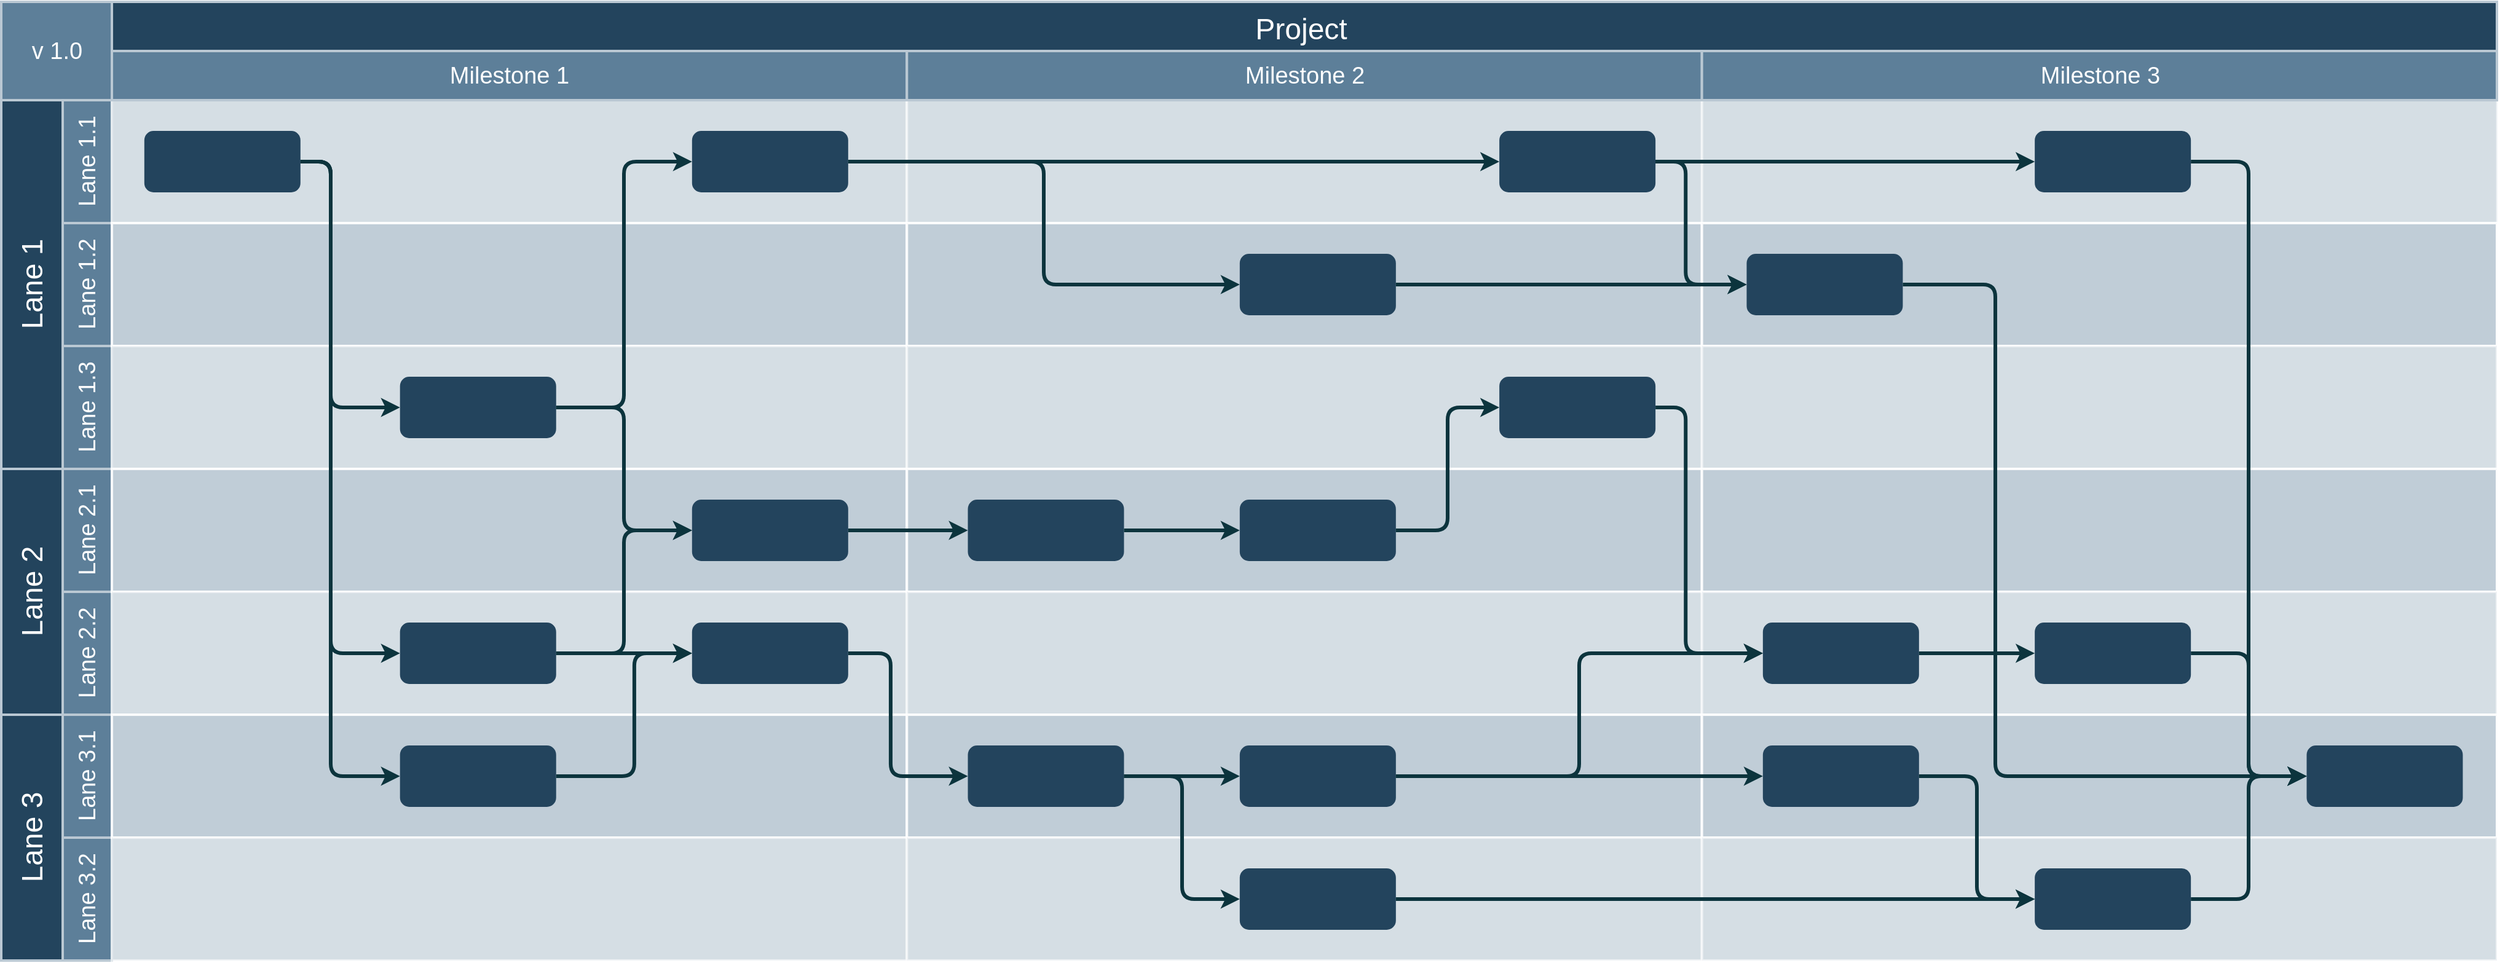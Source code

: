 <mxfile version="22.1.21" type="github">
  <diagram id="6a731a19-8d31-9384-78a2-239565b7b9f0" name="Page-1">
    <mxGraphModel dx="1408" dy="-79" grid="1" gridSize="10" guides="1" tooltips="1" connect="1" arrows="1" fold="1" page="1" pageScale="1" pageWidth="1169" pageHeight="827" background="none" math="0" shadow="0">
      <root>
        <mxCell id="0" />
        <mxCell id="1" parent="0" />
        <mxCell id="56" value="Project&#xa;" style="strokeColor=#BAC8D3;fillColor=#23445D;fontSize=24;strokeWidth=2;fontFamily=Helvetica;html=1;fontColor=#FFFFFF;fontStyle=0;spacingBottom=8;spacingRight=0;spacingLeft=83;" parent="1" vertex="1">
          <mxGeometry x="154" y="850.5" width="2030" height="80" as="geometry" />
        </mxCell>
        <mxCell id="57" value="Lane 1" style="strokeColor=#BAC8D3;fillColor=#23445D;fontSize=24;strokeWidth=2;horizontal=0;fontFamily=Helvetica;html=1;fontColor=#FFFFFF;fontStyle=0" parent="1" vertex="1">
          <mxGeometry x="154" y="930.5" width="50" height="300" as="geometry" />
        </mxCell>
        <mxCell id="58" value="Lane 1.1" style="strokeColor=#BAC8D3;fillColor=#5d7f99;fontSize=19;strokeWidth=2;horizontal=0;fontFamily=Helvetica;html=1;labelBackgroundColor=none;fontColor=#FFFFFF;" parent="1" vertex="1">
          <mxGeometry x="204" y="930.5" width="40" height="100" as="geometry" />
        </mxCell>
        <mxCell id="59" value="v 1.0" style="strokeColor=#BAC8D3;fillColor=#5d7f99;fontSize=19;strokeWidth=2;fontFamily=Helvetica;html=1;labelBackgroundColor=none;fontColor=#FFFFFF;" parent="1" vertex="1">
          <mxGeometry x="154" y="850.5" width="90" height="80" as="geometry" />
        </mxCell>
        <mxCell id="60" value="Lane 1.2" style="strokeColor=#BAC8D3;fillColor=#5d7f99;fontSize=19;strokeWidth=2;horizontal=0;fontFamily=Helvetica;html=1;labelBackgroundColor=none;fontColor=#FFFFFF;" parent="1" vertex="1">
          <mxGeometry x="204" y="1030.5" width="40" height="100" as="geometry" />
        </mxCell>
        <mxCell id="61" value="Lane 1.3" style="strokeColor=#BAC8D3;fillColor=#5d7f99;fontSize=19;strokeWidth=2;horizontal=0;fontFamily=Helvetica;html=1;labelBackgroundColor=none;fontColor=#FFFFFF;" parent="1" vertex="1">
          <mxGeometry x="204" y="1130.5" width="40" height="100" as="geometry" />
        </mxCell>
        <mxCell id="62" value="Lane 2.2" style="strokeColor=#BAC8D3;fillColor=#5d7f99;fontSize=19;strokeWidth=2;horizontal=0;fontFamily=Helvetica;html=1;labelBackgroundColor=none;fontColor=#FFFFFF;" parent="1" vertex="1">
          <mxGeometry x="204" y="1330.5" width="40" height="100" as="geometry" />
        </mxCell>
        <mxCell id="63" value="Lane 2.1" style="strokeColor=#BAC8D3;fillColor=#5d7f99;fontSize=19;strokeWidth=2;horizontal=0;fontFamily=Helvetica;html=1;labelBackgroundColor=none;fontColor=#FFFFFF;" parent="1" vertex="1">
          <mxGeometry x="204" y="1230.5" width="40" height="100" as="geometry" />
        </mxCell>
        <mxCell id="64" value="Lane 2" style="strokeColor=#BAC8D3;fillColor=#23445D;fontSize=24;strokeWidth=2;horizontal=0;fontFamily=Helvetica;html=1;fontColor=#FFFFFF;fontStyle=0" parent="1" vertex="1">
          <mxGeometry x="154" y="1230.5" width="50" height="200" as="geometry" />
        </mxCell>
        <mxCell id="65" value="Lane 3.2" style="strokeColor=#BAC8D3;fillColor=#5d7f99;fontSize=19;strokeWidth=2;horizontal=0;fontFamily=Helvetica;html=1;labelBackgroundColor=none;fontColor=#FFFFFF;" parent="1" vertex="1">
          <mxGeometry x="204" y="1530.5" width="40" height="100" as="geometry" />
        </mxCell>
        <mxCell id="66" value="Lane 3.1" style="strokeColor=#BAC8D3;fillColor=#5d7f99;fontSize=19;strokeWidth=2;horizontal=0;fontFamily=Helvetica;html=1;labelBackgroundColor=none;fontColor=#FFFFFF;" parent="1" vertex="1">
          <mxGeometry x="204" y="1430.5" width="40" height="100" as="geometry" />
        </mxCell>
        <mxCell id="67" value="Lane 3" style="strokeColor=#BAC8D3;fillColor=#23445D;fontSize=24;strokeWidth=2;horizontal=0;fontFamily=Helvetica;html=1;fontColor=#FFFFFF;fontStyle=0" parent="1" vertex="1">
          <mxGeometry x="154" y="1430.5" width="50" height="200" as="geometry" />
        </mxCell>
        <mxCell id="68" value="" style="strokeColor=#FFFFFF;fillColor=#BAC8D3;fontSize=18;strokeWidth=2;fontFamily=Helvetica;html=1;opacity=60;" parent="1" vertex="1">
          <mxGeometry x="244" y="930.5" width="646.667" height="100" as="geometry" />
        </mxCell>
        <mxCell id="69" value="" style="strokeColor=#FFFFFF;fillColor=#BAC8D3;fontSize=18;strokeWidth=2;fontFamily=Helvetica;html=1;opacity=90;" parent="1" vertex="1">
          <mxGeometry x="244" y="1030.5" width="646.667" height="100" as="geometry" />
        </mxCell>
        <mxCell id="70" value="" style="strokeColor=#FFFFFF;fillColor=#BAC8D3;fontSize=18;strokeWidth=2;fontFamily=Helvetica;html=1;opacity=60;" parent="1" vertex="1">
          <mxGeometry x="244" y="1130.5" width="646.667" height="100" as="geometry" />
        </mxCell>
        <mxCell id="71" value="" style="strokeColor=#FFFFFF;fillColor=#BAC8D3;fontSize=18;strokeWidth=2;fontFamily=Helvetica;html=1;opacity=90;" parent="1" vertex="1">
          <mxGeometry x="244" y="1230.5" width="646.667" height="100" as="geometry" />
        </mxCell>
        <mxCell id="72" value="" style="strokeColor=#FFFFFF;fillColor=#BAC8D3;fontSize=18;strokeWidth=2;fontFamily=Helvetica;html=1;opacity=60;" parent="1" vertex="1">
          <mxGeometry x="244" y="1330.5" width="646.667" height="100" as="geometry" />
        </mxCell>
        <mxCell id="73" value="" style="strokeColor=#FFFFFF;fillColor=#BAC8D3;fontSize=18;strokeWidth=2;fontFamily=Helvetica;html=1;opacity=90;" parent="1" vertex="1">
          <mxGeometry x="244" y="1430.5" width="646.667" height="100" as="geometry" />
        </mxCell>
        <mxCell id="74" value="" style="strokeColor=#FFFFFF;fillColor=#BAC8D3;fontSize=18;strokeWidth=2;fontFamily=Helvetica;html=1;opacity=60;" parent="1" vertex="1">
          <mxGeometry x="244" y="1530.5" width="646.667" height="100" as="geometry" />
        </mxCell>
        <mxCell id="75" value="" style="strokeColor=#FFFFFF;fillColor=#BAC8D3;fontSize=18;strokeWidth=2;fontFamily=Helvetica;html=1;opacity=60;" parent="1" vertex="1">
          <mxGeometry x="890.667" y="930.5" width="647" height="100" as="geometry" />
        </mxCell>
        <mxCell id="76" value="" style="strokeColor=#FFFFFF;fillColor=#BAC8D3;fontSize=18;strokeWidth=2;fontFamily=Helvetica;html=1;opacity=90;" parent="1" vertex="1">
          <mxGeometry x="890.667" y="1030.5" width="646.667" height="100" as="geometry" />
        </mxCell>
        <mxCell id="77" value="" style="strokeColor=#FFFFFF;fillColor=#BAC8D3;fontSize=18;strokeWidth=2;fontFamily=Helvetica;html=1;opacity=60;" parent="1" vertex="1">
          <mxGeometry x="890.667" y="1130.5" width="646.667" height="100" as="geometry" />
        </mxCell>
        <mxCell id="78" value="" style="strokeColor=#FFFFFF;fillColor=#BAC8D3;fontSize=18;strokeWidth=2;fontFamily=Helvetica;html=1;opacity=90;" parent="1" vertex="1">
          <mxGeometry x="890.667" y="1230.5" width="646.667" height="100" as="geometry" />
        </mxCell>
        <mxCell id="79" value="" style="strokeColor=#FFFFFF;fillColor=#BAC8D3;fontSize=18;strokeWidth=2;fontFamily=Helvetica;html=1;opacity=60;" parent="1" vertex="1">
          <mxGeometry x="890.667" y="1330.5" width="646.667" height="100" as="geometry" />
        </mxCell>
        <mxCell id="80" value="" style="strokeColor=#FFFFFF;fillColor=#BAC8D3;fontSize=18;strokeWidth=2;fontFamily=Helvetica;html=1;opacity=90;" parent="1" vertex="1">
          <mxGeometry x="890.667" y="1430.5" width="646.667" height="100" as="geometry" />
        </mxCell>
        <mxCell id="81" value="" style="strokeColor=#FFFFFF;fillColor=#BAC8D3;fontSize=18;strokeWidth=2;fontFamily=Helvetica;html=1;opacity=60;fontStyle=4" parent="1" vertex="1">
          <mxGeometry x="890.667" y="1530.5" width="646.667" height="100" as="geometry" />
        </mxCell>
        <mxCell id="82" value="" style="strokeColor=#FFFFFF;fillColor=#BAC8D3;fontSize=18;strokeWidth=2;fontFamily=Helvetica;html=1;opacity=60;" parent="1" vertex="1">
          <mxGeometry x="1537.333" y="930.5" width="647" height="100" as="geometry" />
        </mxCell>
        <mxCell id="83" value="" style="strokeColor=#FFFFFF;fillColor=#BAC8D3;fontSize=18;strokeWidth=2;fontFamily=Helvetica;html=1;opacity=90;" parent="1" vertex="1">
          <mxGeometry x="1537.333" y="1030.5" width="646.667" height="100" as="geometry" />
        </mxCell>
        <mxCell id="84" value="" style="strokeColor=#FFFFFF;fillColor=#BAC8D3;fontSize=18;strokeWidth=2;fontFamily=Helvetica;html=1;opacity=60;" parent="1" vertex="1">
          <mxGeometry x="1537.333" y="1130.5" width="646.667" height="100" as="geometry" />
        </mxCell>
        <mxCell id="85" value="" style="strokeColor=#FFFFFF;fillColor=#BAC8D3;fontSize=18;strokeWidth=2;fontFamily=Helvetica;html=1;opacity=90;" parent="1" vertex="1">
          <mxGeometry x="1537.333" y="1230.5" width="646.667" height="100" as="geometry" />
        </mxCell>
        <mxCell id="86" value="" style="strokeColor=#FFFFFF;fillColor=#BAC8D3;fontSize=18;strokeWidth=2;fontFamily=Helvetica;html=1;opacity=60;" parent="1" vertex="1">
          <mxGeometry x="1537.333" y="1330.5" width="646.667" height="100" as="geometry" />
        </mxCell>
        <mxCell id="87" value="" style="strokeColor=#FFFFFF;fillColor=#BAC8D3;fontSize=18;strokeWidth=2;fontFamily=Helvetica;html=1;opacity=90;" parent="1" vertex="1">
          <mxGeometry x="1537.333" y="1430.5" width="646.667" height="100" as="geometry" />
        </mxCell>
        <mxCell id="88" value="" style="strokeColor=#FFFFFF;fillColor=#BAC8D3;fontSize=18;strokeWidth=2;fontFamily=Helvetica;html=1;opacity=60;fontStyle=4" parent="1" vertex="1">
          <mxGeometry x="1537.333" y="1530.5" width="646.667" height="100" as="geometry" />
        </mxCell>
        <mxCell id="89" style="edgeStyle=orthogonalEdgeStyle;rounded=1;jumpStyle=none;html=1;exitX=1;exitY=0.5;entryX=0;entryY=0.5;labelBackgroundColor=#ffffff;startArrow=none;startFill=0;endArrow=classic;jettySize=auto;orthogonalLoop=1;strokeColor=#0C343D;strokeWidth=3;fontFamily=Helvetica;fontSize=11;fontColor=#000000;" parent="1" source="90" target="92" edge="1">
          <mxGeometry relative="1" as="geometry">
            <Array as="points">
              <mxPoint x="422" y="980.5" />
              <mxPoint x="422" y="1180.5" />
            </Array>
          </mxGeometry>
        </mxCell>
        <mxCell id="90" value="" style="rounded=1;fillColor=#23445D;strokeColor=none;strokeWidth=2;fontFamily=Helvetica;html=1;gradientColor=none;" parent="1" vertex="1">
          <mxGeometry x="270.395" y="955.5" width="127" height="50" as="geometry" />
        </mxCell>
        <mxCell id="91" value="" style="rounded=1;fillColor=#23445D;strokeColor=none;strokeWidth=2;fontFamily=Helvetica;html=1;gradientColor=none;" parent="1" vertex="1">
          <mxGeometry x="715.905" y="955.5" width="127" height="50" as="geometry" />
        </mxCell>
        <mxCell id="92" value="" style="rounded=1;fillColor=#23445D;strokeColor=none;strokeWidth=2;fontFamily=Helvetica;html=1;gradientColor=none;" parent="1" vertex="1">
          <mxGeometry x="478.354" y="1155.5" width="127" height="50" as="geometry" />
        </mxCell>
        <mxCell id="93" value="" style="rounded=1;fillColor=#23445D;strokeColor=none;strokeWidth=2;fontFamily=Helvetica;html=1;gradientColor=none;" parent="1" vertex="1">
          <mxGeometry x="715.905" y="1255.5" width="127" height="50" as="geometry" />
        </mxCell>
        <mxCell id="94" value="" style="rounded=1;fillColor=#23445D;strokeColor=none;strokeWidth=2;fontFamily=Helvetica;html=1;gradientColor=none;" parent="1" vertex="1">
          <mxGeometry x="715.905" y="1355.5" width="127" height="50" as="geometry" />
        </mxCell>
        <mxCell id="95" value="" style="rounded=1;fillColor=#23445D;strokeColor=none;strokeWidth=2;fontFamily=Helvetica;html=1;gradientColor=none;" parent="1" vertex="1">
          <mxGeometry x="478.354" y="1455.5" width="127" height="50" as="geometry" />
        </mxCell>
        <mxCell id="96" value="" style="rounded=1;fillColor=#23445D;strokeColor=none;strokeWidth=2;fontFamily=Helvetica;html=1;gradientColor=none;" parent="1" vertex="1">
          <mxGeometry x="478.354" y="1355.5" width="127" height="50" as="geometry" />
        </mxCell>
        <mxCell id="97" value="" style="rounded=1;fillColor=#23445D;strokeColor=none;strokeWidth=2;fontFamily=Helvetica;html=1;gradientColor=none;" parent="1" vertex="1">
          <mxGeometry x="1161.415" y="1055.5" width="127" height="50" as="geometry" />
        </mxCell>
        <mxCell id="98" value="" style="rounded=1;fillColor=#23445D;strokeColor=none;strokeWidth=2;fontFamily=Helvetica;html=1;gradientColor=none;" parent="1" vertex="1">
          <mxGeometry x="1372.571" y="955.5" width="127" height="50" as="geometry" />
        </mxCell>
        <mxCell id="99" value="" style="rounded=1;fillColor=#23445D;strokeColor=none;strokeWidth=2;gradientColor=none;fontFamily=Helvetica;html=1;" parent="1" vertex="1">
          <mxGeometry x="2029.238" y="1455.5" width="127" height="50" as="geometry" />
        </mxCell>
        <mxCell id="100" value="" style="rounded=1;fillColor=#23445D;strokeColor=none;strokeWidth=2;fontFamily=Helvetica;html=1;gradientColor=none;" parent="1" vertex="1">
          <mxGeometry x="1161.415" y="1255.5" width="127" height="50" as="geometry" />
        </mxCell>
        <mxCell id="101" value="" style="rounded=1;fillColor=#23445D;strokeColor=none;strokeWidth=2;fontFamily=Helvetica;html=1;gradientColor=none;" parent="1" vertex="1">
          <mxGeometry x="1161.415" y="1555.5" width="127" height="50" as="geometry" />
        </mxCell>
        <mxCell id="102" value="" style="rounded=1;fillColor=#23445D;strokeColor=none;strokeWidth=2;fontFamily=Helvetica;html=1;gradientColor=none;" parent="1" vertex="1">
          <mxGeometry x="940.259" y="1455.5" width="127" height="50" as="geometry" />
        </mxCell>
        <mxCell id="103" value="" style="rounded=1;fillColor=#23445D;strokeColor=none;strokeWidth=2;fontFamily=Helvetica;html=1;gradientColor=none;" parent="1" vertex="1">
          <mxGeometry x="1161.415" y="1455.5" width="127" height="50" as="geometry" />
        </mxCell>
        <mxCell id="104" value="" style="rounded=1;fillColor=#23445D;strokeColor=none;strokeWidth=2;fontFamily=Helvetica;html=1;gradientColor=none;" parent="1" vertex="1">
          <mxGeometry x="940.259" y="1255.5" width="127" height="50" as="geometry" />
        </mxCell>
        <mxCell id="105" value="" style="rounded=1;fillColor=#23445D;strokeColor=none;strokeWidth=2;fontFamily=Helvetica;html=1;gradientColor=none;" parent="1" vertex="1">
          <mxGeometry x="1372.571" y="1155.5" width="127" height="50" as="geometry" />
        </mxCell>
        <mxCell id="106" value="" style="rounded=1;fillColor=#23445D;strokeColor=none;strokeWidth=2;gradientColor=none;fontFamily=Helvetica;html=1;" parent="1" vertex="1">
          <mxGeometry x="1586.925" y="1355.5" width="127" height="50" as="geometry" />
        </mxCell>
        <mxCell id="107" value="" style="rounded=1;fillColor=#23445D;strokeColor=none;strokeWidth=2;gradientColor=none;fontFamily=Helvetica;html=1;" parent="1" vertex="1">
          <mxGeometry x="1808.082" y="1355.5" width="127" height="50" as="geometry" />
        </mxCell>
        <mxCell id="108" value="" style="rounded=1;fillColor=#23445D;strokeColor=none;strokeWidth=2;gradientColor=none;fontFamily=Helvetica;html=1;" parent="1" vertex="1">
          <mxGeometry x="1573.728" y="1055.5" width="127" height="50" as="geometry" />
        </mxCell>
        <mxCell id="109" value="" style="rounded=1;fillColor=#23445D;strokeColor=none;strokeWidth=2;gradientColor=none;fontFamily=Helvetica;html=1;" parent="1" vertex="1">
          <mxGeometry x="1586.925" y="1455.5" width="127" height="50" as="geometry" />
        </mxCell>
        <mxCell id="110" value="" style="rounded=1;fillColor=#23445D;strokeColor=none;strokeWidth=2;gradientColor=none;fontFamily=Helvetica;html=1;" parent="1" vertex="1">
          <mxGeometry x="1808.082" y="1555.5" width="127" height="50" as="geometry" />
        </mxCell>
        <mxCell id="111" value="" style="rounded=1;fillColor=#23445D;strokeColor=none;strokeWidth=2;gradientColor=none;fontFamily=Helvetica;html=1;" parent="1" vertex="1">
          <mxGeometry x="1808.082" y="955.5" width="127" height="50" as="geometry" />
        </mxCell>
        <mxCell id="112" value="" style="edgeStyle=elbowEdgeStyle;elbow=horizontal;strokeWidth=3;strokeColor=#0C343D;fontFamily=Helvetica;html=1;" parent="1" source="90" target="96" edge="1">
          <mxGeometry x="6.449" y="830.5" width="131.973" height="100" as="geometry">
            <mxPoint x="6.449" y="930.5" as="sourcePoint" />
            <mxPoint x="138.422" y="830.5" as="targetPoint" />
            <Array as="points">
              <mxPoint x="422" y="1193.5" />
            </Array>
          </mxGeometry>
        </mxCell>
        <mxCell id="113" value="" style="edgeStyle=elbowEdgeStyle;elbow=horizontal;strokeWidth=3;strokeColor=#0C343D;fontFamily=Helvetica;html=1;" parent="1" source="90" target="95" edge="1">
          <mxGeometry x="6.449" y="830.5" width="131.973" height="100" as="geometry">
            <mxPoint x="6.449" y="930.5" as="sourcePoint" />
            <mxPoint x="138.422" y="830.5" as="targetPoint" />
            <Array as="points">
              <mxPoint x="422" y="1102.5" />
            </Array>
          </mxGeometry>
        </mxCell>
        <mxCell id="114" value="" style="edgeStyle=elbowEdgeStyle;elbow=horizontal;strokeWidth=3;strokeColor=#0C343D;fontFamily=Helvetica;html=1;" parent="1" source="92" target="91" edge="1">
          <mxGeometry x="6.449" y="830.5" width="131.973" height="100" as="geometry">
            <mxPoint x="6.449" y="930.5" as="sourcePoint" />
            <mxPoint x="138.422" y="830.5" as="targetPoint" />
          </mxGeometry>
        </mxCell>
        <mxCell id="115" value="" style="edgeStyle=elbowEdgeStyle;elbow=horizontal;strokeWidth=3;strokeColor=#0C343D;fontFamily=Helvetica;html=1;" parent="1" source="92" target="93" edge="1">
          <mxGeometry x="6.449" y="830.5" width="131.973" height="100" as="geometry">
            <mxPoint x="6.449" y="930.5" as="sourcePoint" />
            <mxPoint x="138.422" y="830.5" as="targetPoint" />
          </mxGeometry>
        </mxCell>
        <mxCell id="116" value="" style="edgeStyle=elbowEdgeStyle;elbow=horizontal;strokeWidth=3;strokeColor=#0C343D;fontFamily=Helvetica;html=1;" parent="1" source="96" target="93" edge="1">
          <mxGeometry x="6.449" y="830.5" width="131.973" height="100" as="geometry">
            <mxPoint x="6.449" y="930.5" as="sourcePoint" />
            <mxPoint x="138.422" y="830.5" as="targetPoint" />
          </mxGeometry>
        </mxCell>
        <mxCell id="117" value="" style="edgeStyle=elbowEdgeStyle;elbow=horizontal;strokeWidth=3;strokeColor=#0C343D;fontFamily=Helvetica;html=1;" parent="1" source="96" target="94" edge="1">
          <mxGeometry x="6.449" y="830.5" width="131.973" height="100" as="geometry">
            <mxPoint x="6.449" y="930.5" as="sourcePoint" />
            <mxPoint x="138.422" y="830.5" as="targetPoint" />
          </mxGeometry>
        </mxCell>
        <mxCell id="118" value="" style="edgeStyle=elbowEdgeStyle;elbow=horizontal;strokeWidth=3;strokeColor=#0C343D;fontFamily=Helvetica;html=1;" parent="1" source="95" target="94" edge="1">
          <mxGeometry x="6.449" y="830.5" width="131.973" height="100" as="geometry">
            <mxPoint x="6.449" y="930.5" as="sourcePoint" />
            <mxPoint x="138.422" y="830.5" as="targetPoint" />
            <Array as="points">
              <mxPoint x="668.952" y="1434.5" />
            </Array>
          </mxGeometry>
        </mxCell>
        <mxCell id="119" value="" style="edgeStyle=elbowEdgeStyle;elbow=horizontal;strokeWidth=3;strokeColor=#0C343D;fontFamily=Helvetica;html=1;" parent="1" source="91" target="97" edge="1">
          <mxGeometry x="6.449" y="830.5" width="131.973" height="100" as="geometry">
            <mxPoint x="6.449" y="930.5" as="sourcePoint" />
            <mxPoint x="138.422" y="830.5" as="targetPoint" />
          </mxGeometry>
        </mxCell>
        <mxCell id="120" value="" style="edgeStyle=elbowEdgeStyle;elbow=horizontal;strokeWidth=3;strokeColor=#0C343D;fontFamily=Helvetica;html=1;" parent="1" source="93" target="104" edge="1">
          <mxGeometry x="6.449" y="830.5" width="131.973" height="100" as="geometry">
            <mxPoint x="6.449" y="930.5" as="sourcePoint" />
            <mxPoint x="138.422" y="830.5" as="targetPoint" />
          </mxGeometry>
        </mxCell>
        <mxCell id="121" value="" style="edgeStyle=elbowEdgeStyle;elbow=horizontal;strokeWidth=3;strokeColor=#0C343D;fontFamily=Helvetica;html=1;" parent="1" source="104" target="100" edge="1">
          <mxGeometry x="6.449" y="830.5" width="131.973" height="100" as="geometry">
            <mxPoint x="6.449" y="930.5" as="sourcePoint" />
            <mxPoint x="138.422" y="830.5" as="targetPoint" />
          </mxGeometry>
        </mxCell>
        <mxCell id="122" value="" style="edgeStyle=elbowEdgeStyle;elbow=horizontal;strokeWidth=3;strokeColor=#0C343D;fontFamily=Helvetica;html=1;" parent="1" source="91" target="98" edge="1">
          <mxGeometry x="6.449" y="830.5" width="131.973" height="100" as="geometry">
            <mxPoint x="6.449" y="930.5" as="sourcePoint" />
            <mxPoint x="138.422" y="830.5" as="targetPoint" />
          </mxGeometry>
        </mxCell>
        <mxCell id="123" value="" style="edgeStyle=elbowEdgeStyle;elbow=horizontal;strokeWidth=3;strokeColor=#0C343D;fontFamily=Helvetica;html=1;" parent="1" source="94" target="102" edge="1">
          <mxGeometry x="6.449" y="830.5" width="131.973" height="100" as="geometry">
            <mxPoint x="6.449" y="930.5" as="sourcePoint" />
            <mxPoint x="138.422" y="830.5" as="targetPoint" />
            <Array as="points">
              <mxPoint x="877.469" y="1430.5" />
            </Array>
          </mxGeometry>
        </mxCell>
        <mxCell id="124" value="" style="edgeStyle=elbowEdgeStyle;elbow=horizontal;strokeWidth=3;strokeColor=#0C343D;fontFamily=Helvetica;html=1;" parent="1" source="102" target="103" edge="1">
          <mxGeometry x="6.449" y="830.5" width="131.973" height="100" as="geometry">
            <mxPoint x="6.449" y="930.5" as="sourcePoint" />
            <mxPoint x="138.422" y="830.5" as="targetPoint" />
          </mxGeometry>
        </mxCell>
        <mxCell id="125" value="" style="edgeStyle=elbowEdgeStyle;elbow=horizontal;strokeWidth=3;strokeColor=#0C343D;fontFamily=Helvetica;html=1;" parent="1" source="102" target="101" edge="1">
          <mxGeometry x="6.449" y="830.5" width="131.973" height="100" as="geometry">
            <mxPoint x="6.449" y="930.5" as="sourcePoint" />
            <mxPoint x="138.422" y="830.5" as="targetPoint" />
          </mxGeometry>
        </mxCell>
        <mxCell id="126" value="" style="edgeStyle=elbowEdgeStyle;elbow=horizontal;strokeWidth=3;strokeColor=#0C343D;fontFamily=Helvetica;html=1;" parent="1" source="101" target="110" edge="1">
          <mxGeometry x="6.449" y="830.5" width="131.973" height="100" as="geometry">
            <mxPoint x="6.449" y="930.5" as="sourcePoint" />
            <mxPoint x="138.422" y="830.5" as="targetPoint" />
          </mxGeometry>
        </mxCell>
        <mxCell id="127" value="" style="edgeStyle=elbowEdgeStyle;elbow=horizontal;strokeWidth=3;strokeColor=#0C343D;fontFamily=Helvetica;html=1;" parent="1" source="110" target="99" edge="1">
          <mxGeometry x="6.449" y="830.5" width="131.973" height="100" as="geometry">
            <mxPoint x="6.449" y="930.5" as="sourcePoint" />
            <mxPoint x="138.422" y="830.5" as="targetPoint" />
          </mxGeometry>
        </mxCell>
        <mxCell id="128" value="" style="edgeStyle=elbowEdgeStyle;elbow=horizontal;strokeWidth=3;strokeColor=#0C343D;fontFamily=Helvetica;html=1;" parent="1" source="108" target="99" edge="1">
          <mxGeometry x="6.449" y="830.5" width="131.973" height="100" as="geometry">
            <mxPoint x="6.449" y="930.5" as="sourcePoint" />
            <mxPoint x="138.422" y="830.5" as="targetPoint" />
            <Array as="points">
              <mxPoint x="1776" y="1280.5" />
            </Array>
          </mxGeometry>
        </mxCell>
        <mxCell id="129" value="" style="edgeStyle=elbowEdgeStyle;elbow=horizontal;strokeWidth=3;strokeColor=#0C343D;fontFamily=Helvetica;html=1;" parent="1" source="109" target="110" edge="1">
          <mxGeometry x="6.449" y="830.5" width="131.973" height="100" as="geometry">
            <mxPoint x="6.449" y="930.5" as="sourcePoint" />
            <mxPoint x="138.422" y="830.5" as="targetPoint" />
          </mxGeometry>
        </mxCell>
        <mxCell id="130" value="" style="edgeStyle=elbowEdgeStyle;elbow=horizontal;strokeWidth=3;strokeColor=#0C343D;fontFamily=Helvetica;html=1;" parent="1" source="103" target="106" edge="1">
          <mxGeometry x="6.449" y="830.5" width="131.973" height="100" as="geometry">
            <mxPoint x="6.449" y="930.5" as="sourcePoint" />
            <mxPoint x="138.422" y="830.5" as="targetPoint" />
          </mxGeometry>
        </mxCell>
        <mxCell id="131" value="" style="edgeStyle=elbowEdgeStyle;elbow=horizontal;strokeWidth=3;strokeColor=#0C343D;fontFamily=Helvetica;html=1;" parent="1" source="103" target="109" edge="1">
          <mxGeometry x="6.449" y="830.5" width="131.973" height="100" as="geometry">
            <mxPoint x="6.449" y="930.5" as="sourcePoint" />
            <mxPoint x="138.422" y="830.5" as="targetPoint" />
          </mxGeometry>
        </mxCell>
        <mxCell id="132" value="" style="edgeStyle=elbowEdgeStyle;elbow=horizontal;strokeWidth=3;strokeColor=#0C343D;fontFamily=Helvetica;html=1;" parent="1" source="100" target="105" edge="1">
          <mxGeometry x="6.449" y="830.5" width="131.973" height="100" as="geometry">
            <mxPoint x="6.449" y="930.5" as="sourcePoint" />
            <mxPoint x="138.422" y="830.5" as="targetPoint" />
          </mxGeometry>
        </mxCell>
        <mxCell id="133" value="" style="edgeStyle=elbowEdgeStyle;elbow=horizontal;strokeWidth=3;strokeColor=#0C343D;fontFamily=Helvetica;html=1;" parent="1" source="97" target="108" edge="1">
          <mxGeometry x="6.449" y="830.5" width="131.973" height="100" as="geometry">
            <mxPoint x="6.449" y="930.5" as="sourcePoint" />
            <mxPoint x="138.422" y="830.5" as="targetPoint" />
          </mxGeometry>
        </mxCell>
        <mxCell id="134" value="" style="edgeStyle=elbowEdgeStyle;elbow=horizontal;strokeWidth=3;strokeColor=#0C343D;fontFamily=Helvetica;html=1;" parent="1" source="98" target="108" edge="1">
          <mxGeometry x="6.449" y="830.5" width="131.973" height="100" as="geometry">
            <mxPoint x="6.449" y="930.5" as="sourcePoint" />
            <mxPoint x="138.422" y="830.5" as="targetPoint" />
            <Array as="points">
              <mxPoint x="1524.136" y="1030.5" />
            </Array>
          </mxGeometry>
        </mxCell>
        <mxCell id="135" value="" style="edgeStyle=elbowEdgeStyle;elbow=horizontal;strokeWidth=3;strokeColor=#0C343D;fontFamily=Helvetica;html=1;" parent="1" source="98" target="111" edge="1">
          <mxGeometry x="6.449" y="830.5" width="131.973" height="100" as="geometry">
            <mxPoint x="6.449" y="930.5" as="sourcePoint" />
            <mxPoint x="138.422" y="830.5" as="targetPoint" />
          </mxGeometry>
        </mxCell>
        <mxCell id="136" value="" style="edgeStyle=elbowEdgeStyle;elbow=horizontal;strokeWidth=3;strokeColor=#0C343D;fontFamily=Helvetica;html=1;" parent="1" source="111" target="99" edge="1">
          <mxGeometry x="6.449" y="830.5" width="131.973" height="100" as="geometry">
            <mxPoint x="6.449" y="930.5" as="sourcePoint" />
            <mxPoint x="138.422" y="830.5" as="targetPoint" />
          </mxGeometry>
        </mxCell>
        <mxCell id="137" value="" style="edgeStyle=elbowEdgeStyle;elbow=horizontal;strokeWidth=3;strokeColor=#0C343D;fontFamily=Helvetica;html=1;" parent="1" source="107" target="99" edge="1">
          <mxGeometry x="6.449" y="830.5" width="131.973" height="100" as="geometry">
            <mxPoint x="6.449" y="930.5" as="sourcePoint" />
            <mxPoint x="138.422" y="830.5" as="targetPoint" />
          </mxGeometry>
        </mxCell>
        <mxCell id="138" value="" style="edgeStyle=elbowEdgeStyle;elbow=horizontal;strokeWidth=3;strokeColor=#0C343D;fontFamily=Helvetica;html=1;" parent="1" source="106" target="107" edge="1">
          <mxGeometry x="6.449" y="830.5" width="131.973" height="100" as="geometry">
            <mxPoint x="6.449" y="930.5" as="sourcePoint" />
            <mxPoint x="138.422" y="830.5" as="targetPoint" />
          </mxGeometry>
        </mxCell>
        <mxCell id="139" value="" style="edgeStyle=elbowEdgeStyle;elbow=horizontal;strokeWidth=3;strokeColor=#0C343D;fontFamily=Helvetica;html=1;" parent="1" source="105" target="106" edge="1">
          <mxGeometry x="6.449" y="830.5" width="131.973" height="100" as="geometry">
            <mxPoint x="6.449" y="930.5" as="sourcePoint" />
            <mxPoint x="138.422" y="830.5" as="targetPoint" />
            <Array as="points">
              <mxPoint x="1524.136" y="1280.5" />
            </Array>
          </mxGeometry>
        </mxCell>
        <mxCell id="140" value="" style="group" parent="1" vertex="1" connectable="0">
          <mxGeometry x="244" y="890.5" width="646.667" height="40" as="geometry" />
        </mxCell>
        <mxCell id="141" value="Milestone 1" style="strokeColor=#BAC8D3;fillColor=#5d7f99;fontSize=19;strokeWidth=2;fontFamily=Helvetica;html=1;labelBackgroundColor=none;fontColor=#FFFFFF;" parent="140" vertex="1">
          <mxGeometry width="646.666" height="40" as="geometry" />
        </mxCell>
        <mxCell id="142" value="Milestone 2" style="strokeColor=#BAC8D3;fillColor=#5d7f99;fontSize=19;strokeWidth=2;fontFamily=Helvetica;html=1;labelBackgroundColor=none;fontColor=#FFFFFF;" parent="140" vertex="1">
          <mxGeometry x="646.666" width="646.666" height="40" as="geometry" />
        </mxCell>
        <mxCell id="143" value="Milestone 3" style="strokeColor=#BAC8D3;fillColor=#5d7f99;fontSize=19;strokeWidth=2;fontFamily=Helvetica;html=1;labelBackgroundColor=none;fontColor=#FFFFFF;" parent="140" vertex="1">
          <mxGeometry x="1293.331" width="646.667" height="40" as="geometry" />
        </mxCell>
      </root>
    </mxGraphModel>
  </diagram>
</mxfile>
